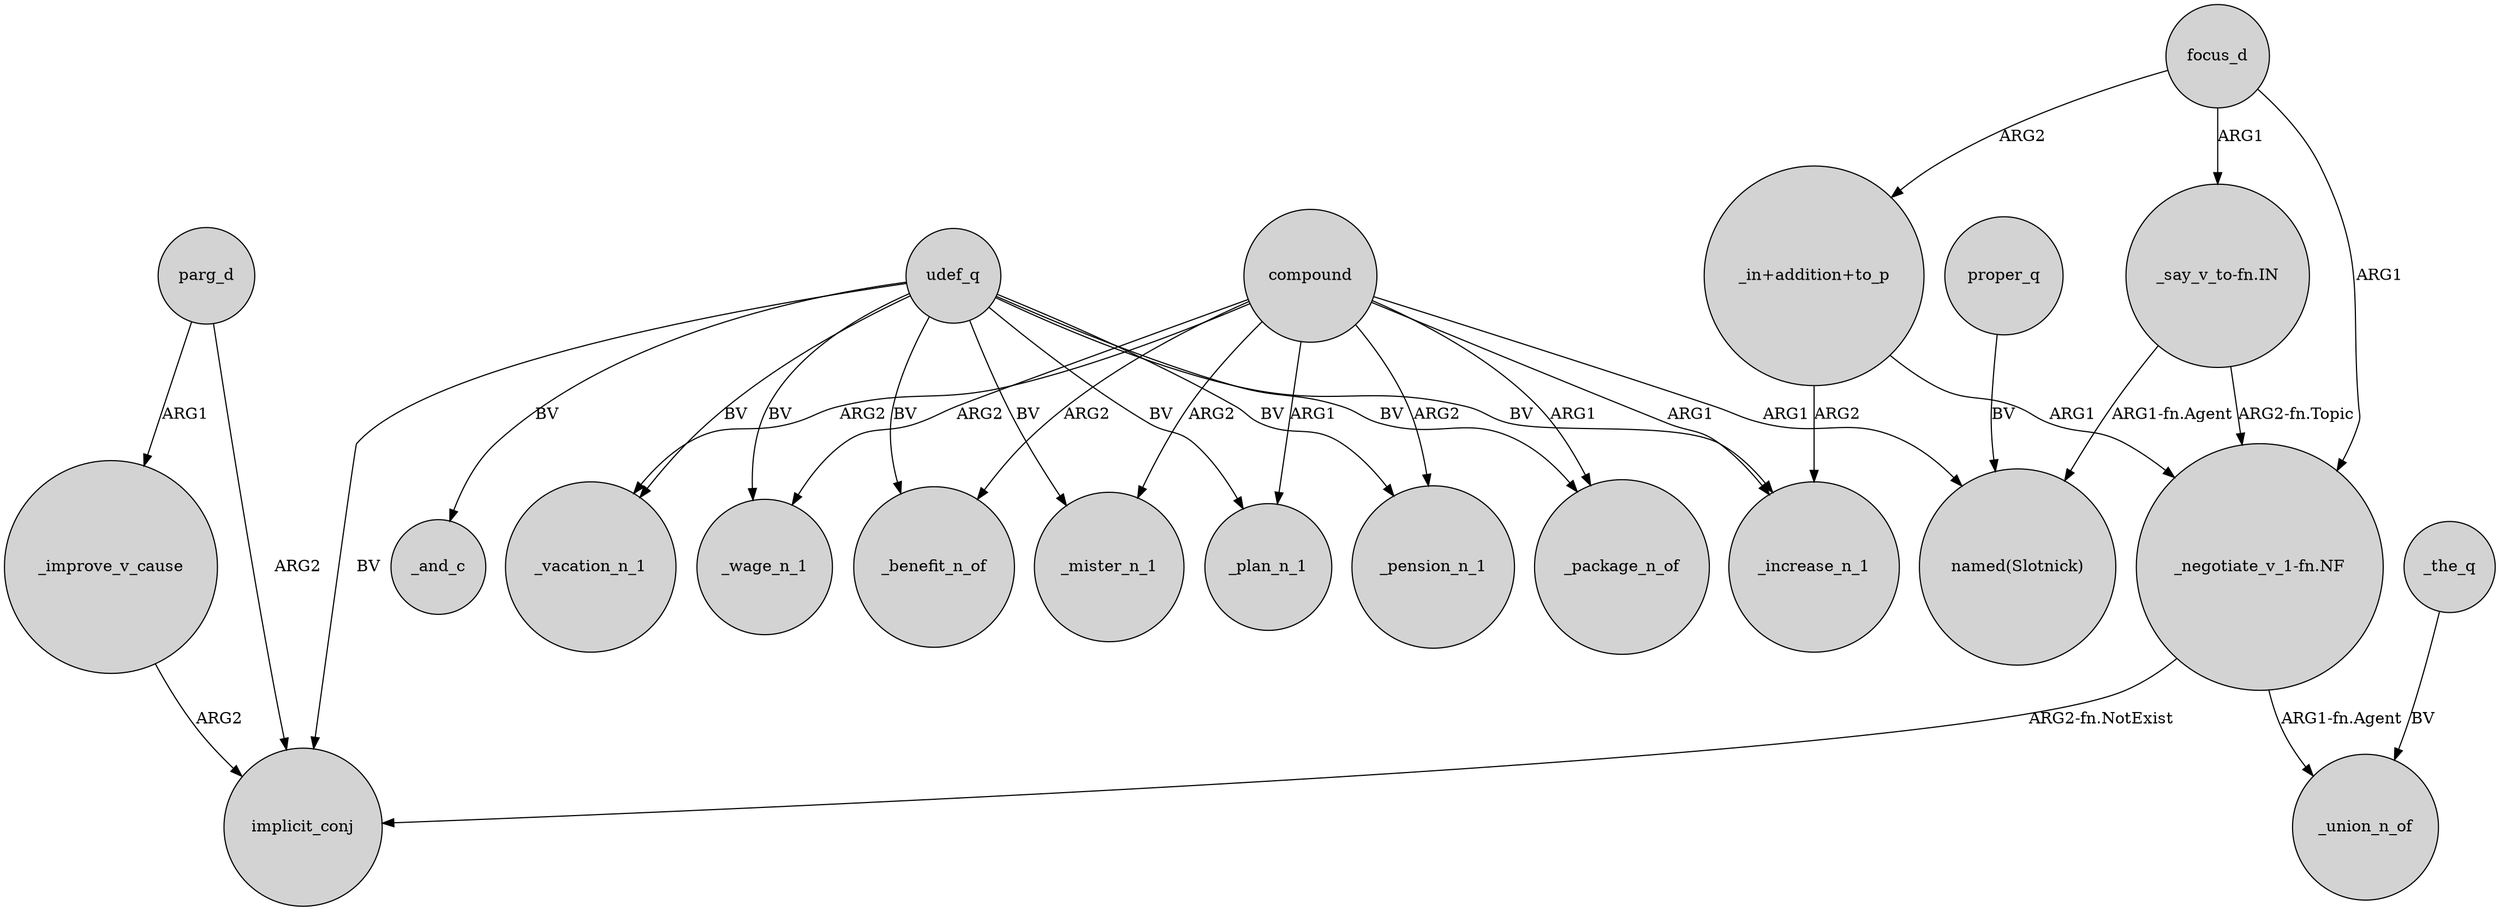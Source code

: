 digraph {
	node [shape=circle style=filled]
	parg_d -> implicit_conj [label=ARG2]
	udef_q -> _vacation_n_1 [label=BV]
	compound -> "named(Slotnick)" [label=ARG1]
	udef_q -> _wage_n_1 [label=BV]
	proper_q -> "named(Slotnick)" [label=BV]
	compound -> _mister_n_1 [label=ARG2]
	compound -> _wage_n_1 [label=ARG2]
	"_say_v_to-fn.IN" -> "_negotiate_v_1-fn.NF" [label="ARG2-fn.Topic"]
	udef_q -> _mister_n_1 [label=BV]
	focus_d -> "_negotiate_v_1-fn.NF" [label=ARG1]
	compound -> _plan_n_1 [label=ARG1]
	_the_q -> _union_n_of [label=BV]
	compound -> _pension_n_1 [label=ARG2]
	udef_q -> implicit_conj [label=BV]
	compound -> _package_n_of [label=ARG1]
	udef_q -> _package_n_of [label=BV]
	udef_q -> _pension_n_1 [label=BV]
	udef_q -> _plan_n_1 [label=BV]
	udef_q -> _increase_n_1 [label=BV]
	compound -> _benefit_n_of [label=ARG2]
	_improve_v_cause -> implicit_conj [label=ARG2]
	parg_d -> _improve_v_cause [label=ARG1]
	"_in+addition+to_p" -> _increase_n_1 [label=ARG2]
	"_negotiate_v_1-fn.NF" -> _union_n_of [label="ARG1-fn.Agent"]
	focus_d -> "_in+addition+to_p" [label=ARG2]
	"_negotiate_v_1-fn.NF" -> implicit_conj [label="ARG2-fn.NotExist"]
	"_say_v_to-fn.IN" -> "named(Slotnick)" [label="ARG1-fn.Agent"]
	compound -> _increase_n_1 [label=ARG1]
	udef_q -> _and_c [label=BV]
	"_in+addition+to_p" -> "_negotiate_v_1-fn.NF" [label=ARG1]
	compound -> _vacation_n_1 [label=ARG2]
	udef_q -> _benefit_n_of [label=BV]
	focus_d -> "_say_v_to-fn.IN" [label=ARG1]
}
